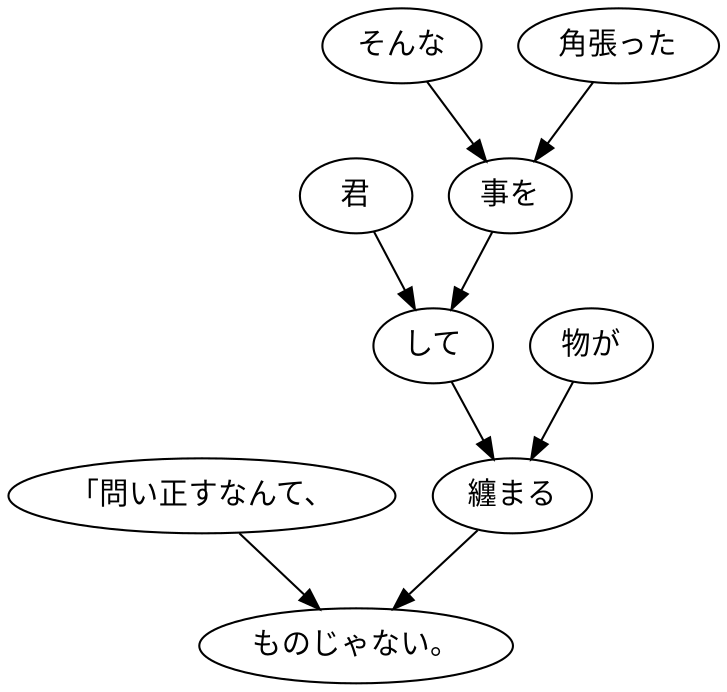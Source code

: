 digraph graph2441 {
	node0 [label="「問い正すなんて、"];
	node1 [label="君"];
	node2 [label="そんな"];
	node3 [label="角張った"];
	node4 [label="事を"];
	node5 [label="して"];
	node6 [label="物が"];
	node7 [label="纏まる"];
	node8 [label="ものじゃない。"];
	node0 -> node8;
	node1 -> node5;
	node2 -> node4;
	node3 -> node4;
	node4 -> node5;
	node5 -> node7;
	node6 -> node7;
	node7 -> node8;
}
